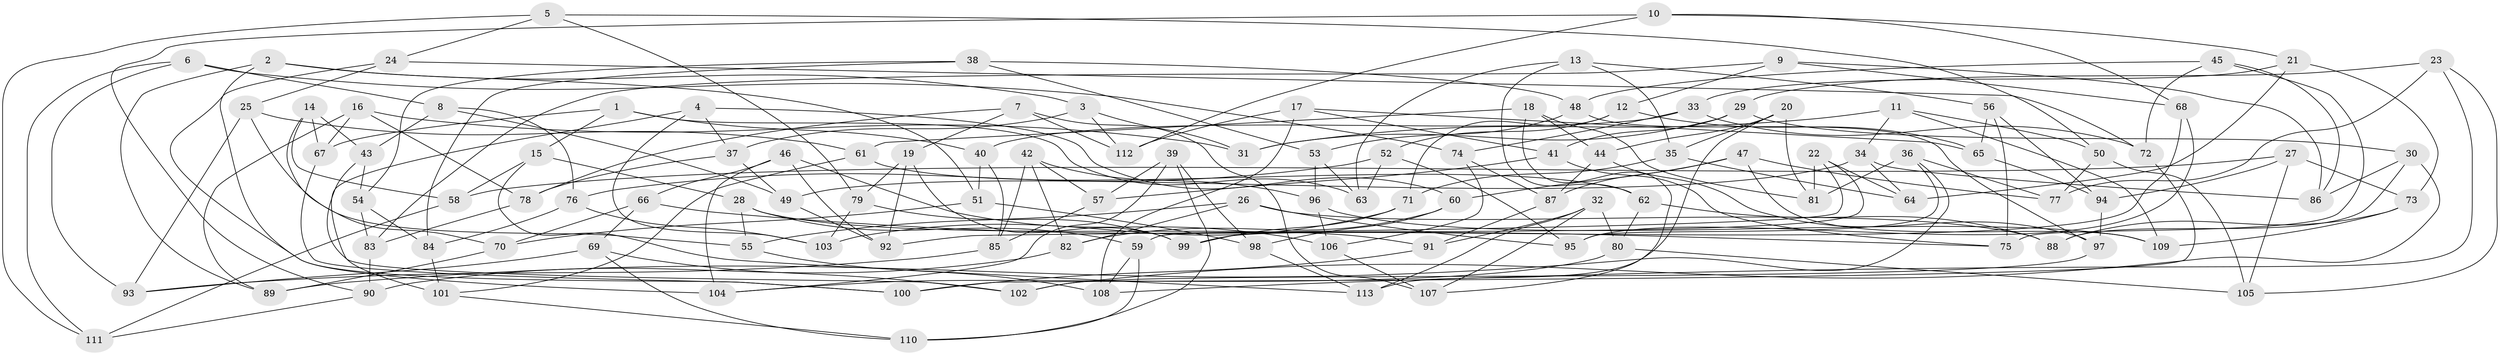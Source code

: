 // coarse degree distribution, {8: 0.0759493670886076, 6: 0.22784810126582278, 4: 0.6582278481012658, 10: 0.012658227848101266, 5: 0.012658227848101266, 3: 0.012658227848101266}
// Generated by graph-tools (version 1.1) at 2025/20/03/04/25 18:20:59]
// undirected, 113 vertices, 226 edges
graph export_dot {
graph [start="1"]
  node [color=gray90,style=filled];
  1;
  2;
  3;
  4;
  5;
  6;
  7;
  8;
  9;
  10;
  11;
  12;
  13;
  14;
  15;
  16;
  17;
  18;
  19;
  20;
  21;
  22;
  23;
  24;
  25;
  26;
  27;
  28;
  29;
  30;
  31;
  32;
  33;
  34;
  35;
  36;
  37;
  38;
  39;
  40;
  41;
  42;
  43;
  44;
  45;
  46;
  47;
  48;
  49;
  50;
  51;
  52;
  53;
  54;
  55;
  56;
  57;
  58;
  59;
  60;
  61;
  62;
  63;
  64;
  65;
  66;
  67;
  68;
  69;
  70;
  71;
  72;
  73;
  74;
  75;
  76;
  77;
  78;
  79;
  80;
  81;
  82;
  83;
  84;
  85;
  86;
  87;
  88;
  89;
  90;
  91;
  92;
  93;
  94;
  95;
  96;
  97;
  98;
  99;
  100;
  101;
  102;
  103;
  104;
  105;
  106;
  107;
  108;
  109;
  110;
  111;
  112;
  113;
  1 -- 63;
  1 -- 67;
  1 -- 15;
  1 -- 40;
  2 -- 89;
  2 -- 100;
  2 -- 51;
  2 -- 3;
  3 -- 37;
  3 -- 112;
  3 -- 31;
  4 -- 37;
  4 -- 60;
  4 -- 101;
  4 -- 103;
  5 -- 79;
  5 -- 24;
  5 -- 111;
  5 -- 50;
  6 -- 93;
  6 -- 8;
  6 -- 111;
  6 -- 74;
  7 -- 19;
  7 -- 112;
  7 -- 107;
  7 -- 78;
  8 -- 43;
  8 -- 76;
  8 -- 49;
  9 -- 12;
  9 -- 68;
  9 -- 83;
  9 -- 86;
  10 -- 21;
  10 -- 90;
  10 -- 112;
  10 -- 68;
  11 -- 109;
  11 -- 50;
  11 -- 34;
  11 -- 31;
  12 -- 65;
  12 -- 52;
  12 -- 71;
  13 -- 35;
  13 -- 63;
  13 -- 56;
  13 -- 62;
  14 -- 67;
  14 -- 58;
  14 -- 70;
  14 -- 43;
  15 -- 28;
  15 -- 58;
  15 -- 113;
  16 -- 78;
  16 -- 31;
  16 -- 67;
  16 -- 89;
  17 -- 112;
  17 -- 41;
  17 -- 65;
  17 -- 108;
  18 -- 61;
  18 -- 107;
  18 -- 81;
  18 -- 44;
  19 -- 92;
  19 -- 79;
  19 -- 99;
  20 -- 113;
  20 -- 81;
  20 -- 35;
  20 -- 44;
  21 -- 33;
  21 -- 73;
  21 -- 64;
  22 -- 64;
  22 -- 59;
  22 -- 92;
  22 -- 81;
  23 -- 77;
  23 -- 105;
  23 -- 108;
  23 -- 29;
  24 -- 25;
  24 -- 72;
  24 -- 104;
  25 -- 55;
  25 -- 61;
  25 -- 93;
  26 -- 88;
  26 -- 95;
  26 -- 55;
  26 -- 82;
  27 -- 73;
  27 -- 94;
  27 -- 105;
  27 -- 58;
  28 -- 59;
  28 -- 55;
  28 -- 91;
  29 -- 31;
  29 -- 41;
  29 -- 30;
  30 -- 86;
  30 -- 102;
  30 -- 88;
  32 -- 80;
  32 -- 107;
  32 -- 113;
  32 -- 91;
  33 -- 72;
  33 -- 74;
  33 -- 40;
  34 -- 64;
  34 -- 49;
  34 -- 86;
  35 -- 71;
  35 -- 64;
  36 -- 95;
  36 -- 77;
  36 -- 89;
  36 -- 81;
  37 -- 78;
  37 -- 49;
  38 -- 53;
  38 -- 54;
  38 -- 48;
  38 -- 84;
  39 -- 104;
  39 -- 98;
  39 -- 110;
  39 -- 57;
  40 -- 85;
  40 -- 51;
  41 -- 75;
  41 -- 57;
  42 -- 82;
  42 -- 96;
  42 -- 57;
  42 -- 85;
  43 -- 54;
  43 -- 102;
  44 -- 87;
  44 -- 97;
  45 -- 75;
  45 -- 48;
  45 -- 72;
  45 -- 86;
  46 -- 66;
  46 -- 92;
  46 -- 104;
  46 -- 106;
  47 -- 77;
  47 -- 60;
  47 -- 87;
  47 -- 109;
  48 -- 97;
  48 -- 53;
  49 -- 92;
  50 -- 105;
  50 -- 77;
  51 -- 98;
  51 -- 70;
  52 -- 76;
  52 -- 63;
  52 -- 95;
  53 -- 63;
  53 -- 96;
  54 -- 84;
  54 -- 83;
  55 -- 108;
  56 -- 75;
  56 -- 94;
  56 -- 65;
  57 -- 85;
  58 -- 111;
  59 -- 108;
  59 -- 110;
  60 -- 98;
  60 -- 82;
  61 -- 62;
  61 -- 101;
  62 -- 80;
  62 -- 88;
  65 -- 94;
  66 -- 75;
  66 -- 70;
  66 -- 69;
  67 -- 100;
  68 -- 95;
  68 -- 99;
  69 -- 102;
  69 -- 110;
  69 -- 93;
  70 -- 89;
  71 -- 99;
  71 -- 103;
  72 -- 100;
  73 -- 109;
  73 -- 88;
  74 -- 106;
  74 -- 87;
  76 -- 84;
  76 -- 103;
  78 -- 83;
  79 -- 103;
  79 -- 99;
  80 -- 105;
  80 -- 104;
  82 -- 90;
  83 -- 90;
  84 -- 101;
  85 -- 93;
  87 -- 91;
  90 -- 111;
  91 -- 100;
  94 -- 97;
  96 -- 109;
  96 -- 106;
  97 -- 102;
  98 -- 113;
  101 -- 110;
  106 -- 107;
}
